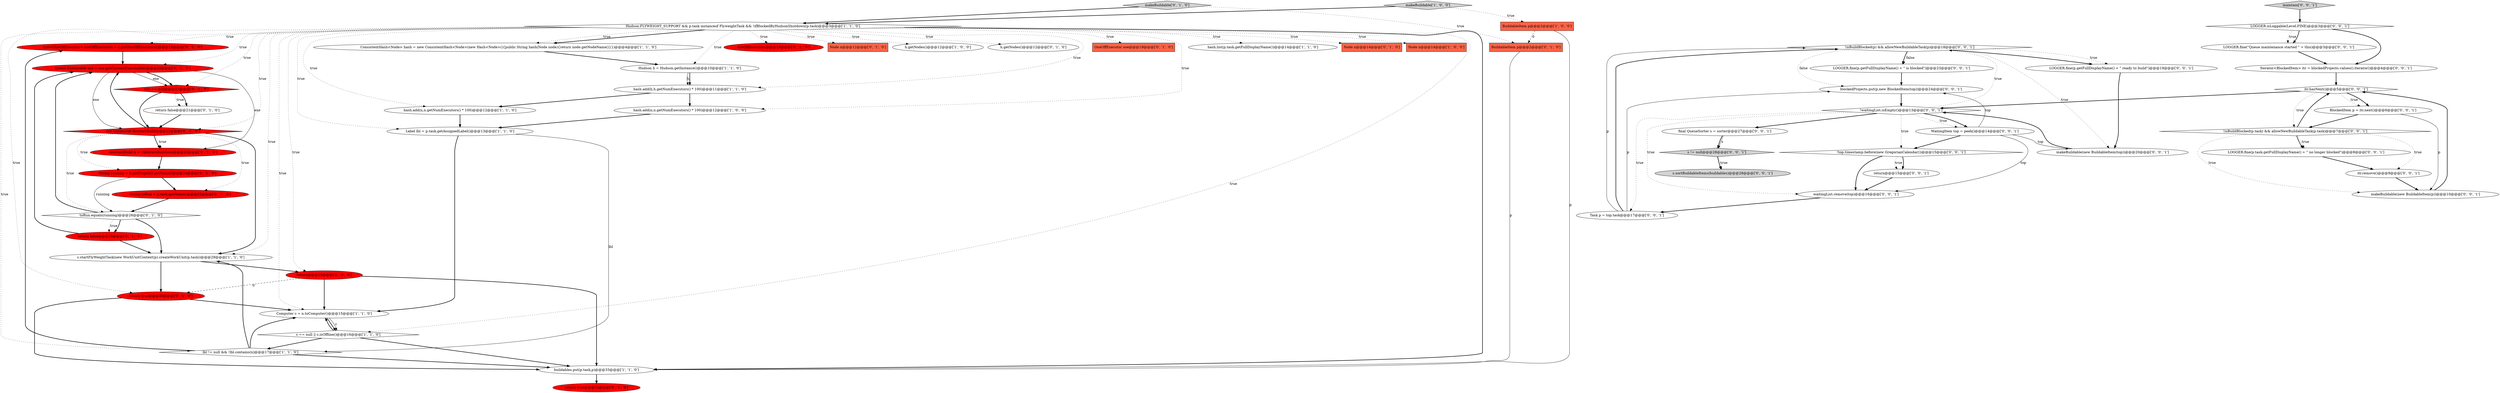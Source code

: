 digraph {
25 [style = filled, label = "List<OneOffExecutor> oneOffExecutors = c.getOneOffExecutors()@@@18@@@['0', '1', '0']", fillcolor = red, shape = ellipse image = "AAA1AAABBB2BBB"];
38 [style = filled, label = "!isBuildBlocked(p) && allowNewBuildableTask(p)@@@18@@@['0', '0', '1']", fillcolor = white, shape = diamond image = "AAA0AAABBB3BBB"];
53 [style = filled, label = "return@@@15@@@['0', '0', '1']", fillcolor = white, shape = ellipse image = "AAA0AAABBB3BBB"];
9 [style = filled, label = "BuildableItem p@@@2@@@['1', '0', '0']", fillcolor = tomato, shape = box image = "AAA1AAABBB1BBB"];
59 [style = filled, label = "itr.hasNext()@@@5@@@['0', '0', '1']", fillcolor = white, shape = diamond image = "AAA0AAABBB3BBB"];
58 [style = filled, label = "Task p = top.task@@@17@@@['0', '0', '1']", fillcolor = white, shape = ellipse image = "AAA0AAABBB3BBB"];
3 [style = filled, label = "makeBuildable['1', '0', '0']", fillcolor = lightgray, shape = diamond image = "AAA0AAABBB1BBB"];
30 [style = filled, label = "OneOffExecutor ooe@@@19@@@['0', '1', '0']", fillcolor = tomato, shape = box image = "AAA0AAABBB2BBB"];
37 [style = filled, label = "LOGGER.isLoggable(Level.FINE)@@@3@@@['0', '0', '1']", fillcolor = white, shape = diamond image = "AAA0AAABBB3BBB"];
24 [style = filled, label = "makeBuildable['0', '1', '0']", fillcolor = lightgray, shape = diamond image = "AAA0AAABBB2BBB"];
4 [style = filled, label = "buildables.put(p.task,p)@@@33@@@['1', '1', '0']", fillcolor = white, shape = ellipse image = "AAA0AAABBB1BBB"];
44 [style = filled, label = "LOGGER.fine(p.task.getFullDisplayName() + \" no longer blocked\")@@@8@@@['0', '0', '1']", fillcolor = white, shape = ellipse image = "AAA0AAABBB3BBB"];
28 [style = filled, label = "String toRun = p.task.getName()@@@25@@@['0', '1', '0']", fillcolor = red, shape = ellipse image = "AAA1AAABBB2BBB"];
19 [style = filled, label = "BuildableItem p@@@2@@@['0', '1', '0']", fillcolor = tomato, shape = box image = "AAA1AAABBB2BBB"];
2 [style = filled, label = "hash.list(p.task.getFullDisplayName())@@@14@@@['1', '1', '0']", fillcolor = white, shape = ellipse image = "AAA0AAABBB1BBB"];
39 [style = filled, label = "makeBuildable(new BuildableItem(p))@@@10@@@['0', '0', '1']", fillcolor = white, shape = ellipse image = "AAA0AAABBB3BBB"];
35 [style = filled, label = "exe == null@@@21@@@['0', '1', '0']", fillcolor = red, shape = diamond image = "AAA1AAABBB2BBB"];
23 [style = filled, label = "Node n@@@14@@@['0', '1', '0']", fillcolor = tomato, shape = box image = "AAA0AAABBB2BBB"];
1 [style = filled, label = "Node n@@@14@@@['1', '0', '0']", fillcolor = tomato, shape = box image = "AAA0AAABBB1BBB"];
8 [style = filled, label = "hash.add(n,n.getNumExecutors() * 100)@@@12@@@['1', '0', '0']", fillcolor = white, shape = ellipse image = "AAA0AAABBB1BBB"];
15 [style = filled, label = "Computer c = n.toComputer()@@@15@@@['1', '1', '0']", fillcolor = white, shape = ellipse image = "AAA0AAABBB1BBB"];
50 [style = filled, label = "maintain['0', '0', '1']", fillcolor = lightgray, shape = diamond image = "AAA0AAABBB3BBB"];
47 [style = filled, label = "itr.remove()@@@9@@@['0', '0', '1']", fillcolor = white, shape = ellipse image = "AAA0AAABBB3BBB"];
17 [style = filled, label = "c == null || c.isOffline()@@@16@@@['1', '1', '0']", fillcolor = white, shape = diamond image = "AAA0AAABBB1BBB"];
10 [style = filled, label = "lbl != null && !lbl.contains(n)@@@17@@@['1', '1', '0']", fillcolor = white, shape = diamond image = "AAA0AAABBB1BBB"];
51 [style = filled, label = "Iterator<BlockedItem> itr = blockedProjects.values().iterator()@@@4@@@['0', '0', '1']", fillcolor = white, shape = ellipse image = "AAA0AAABBB3BBB"];
33 [style = filled, label = "return true@@@34@@@['0', '1', '0']", fillcolor = red, shape = ellipse image = "AAA1AAABBB2BBB"];
42 [style = filled, label = "blockedProjects.put(p,new BlockedItem(top))@@@24@@@['0', '0', '1']", fillcolor = white, shape = ellipse image = "AAA0AAABBB3BBB"];
43 [style = filled, label = "s != null@@@28@@@['0', '0', '1']", fillcolor = lightgray, shape = diamond image = "AAA0AAABBB3BBB"];
31 [style = filled, label = "return true@@@30@@@['0', '1', '0']", fillcolor = red, shape = ellipse image = "AAA1AAABBB2BBB"];
21 [style = filled, label = "Queue.Executable exe = ooe.getCurrentExecutable()@@@20@@@['0', '1', '0']", fillcolor = red, shape = ellipse image = "AAA1AAABBB2BBB"];
16 [style = filled, label = "return@@@19@@@['1', '0', '0']", fillcolor = red, shape = ellipse image = "AAA1AAABBB1BBB"];
6 [style = filled, label = "Label lbl = p.task.getAssignedLabel()@@@13@@@['1', '1', '0']", fillcolor = white, shape = ellipse image = "AAA0AAABBB1BBB"];
57 [style = filled, label = "!waitingList.isEmpty()@@@13@@@['0', '0', '1']", fillcolor = white, shape = diamond image = "AAA0AAABBB3BBB"];
45 [style = filled, label = "s.sortBuildableItems(buildables)@@@28@@@['0', '0', '1']", fillcolor = lightgray, shape = ellipse image = "AAA0AAABBB3BBB"];
29 [style = filled, label = "exe instanceof AbstractBuild@@@22@@@['0', '1', '0']", fillcolor = red, shape = diamond image = "AAA1AAABBB2BBB"];
5 [style = filled, label = "hash.add(h,h.getNumExecutors() * 100)@@@11@@@['1', '1', '0']", fillcolor = white, shape = ellipse image = "AAA0AAABBB1BBB"];
40 [style = filled, label = "LOGGER.fine(p.getFullDisplayName() + \" is blocked\")@@@23@@@['0', '0', '1']", fillcolor = white, shape = ellipse image = "AAA0AAABBB3BBB"];
46 [style = filled, label = "LOGGER.fine(\"Queue maintenance started \" + this)@@@3@@@['0', '0', '1']", fillcolor = white, shape = ellipse image = "AAA0AAABBB3BBB"];
0 [style = filled, label = "c.startFlyWeightTask(new WorkUnitContext(p).createWorkUnit(p.task))@@@29@@@['1', '1', '0']", fillcolor = white, shape = ellipse image = "AAA0AAABBB1BBB"];
14 [style = filled, label = "Hudson h = Hudson.getInstance()@@@10@@@['1', '1', '0']", fillcolor = white, shape = ellipse image = "AAA0AAABBB1BBB"];
20 [style = filled, label = "return false@@@21@@@['0', '1', '0']", fillcolor = white, shape = ellipse image = "AAA0AAABBB2BBB"];
34 [style = filled, label = "oneOffExecutors@@@19@@@['0', '1', '0']", fillcolor = red, shape = ellipse image = "AAA1AAABBB2BBB"];
41 [style = filled, label = "!top.timestamp.before(new GregorianCalendar())@@@15@@@['0', '0', '1']", fillcolor = white, shape = diamond image = "AAA0AAABBB3BBB"];
48 [style = filled, label = "waitingList.remove(top)@@@16@@@['0', '0', '1']", fillcolor = white, shape = ellipse image = "AAA0AAABBB3BBB"];
60 [style = filled, label = "makeBuildable(new BuildableItem(top))@@@20@@@['0', '0', '1']", fillcolor = white, shape = ellipse image = "AAA0AAABBB3BBB"];
52 [style = filled, label = "!isBuildBlocked(p.task) && allowNewBuildableTask(p.task)@@@7@@@['0', '0', '1']", fillcolor = white, shape = diamond image = "AAA0AAABBB3BBB"];
56 [style = filled, label = "WaitingItem top = peek()@@@14@@@['0', '0', '1']", fillcolor = white, shape = ellipse image = "AAA0AAABBB3BBB"];
55 [style = filled, label = "BlockedItem p = itr.next()@@@6@@@['0', '0', '1']", fillcolor = white, shape = ellipse image = "AAA0AAABBB3BBB"];
26 [style = filled, label = "toRun.equals(running)@@@26@@@['0', '1', '0']", fillcolor = white, shape = diamond image = "AAA0AAABBB2BBB"];
18 [style = filled, label = "String running = b.getProject().getName()@@@24@@@['0', '1', '0']", fillcolor = red, shape = ellipse image = "AAA1AAABBB2BBB"];
22 [style = filled, label = "Node n@@@12@@@['0', '1', '0']", fillcolor = tomato, shape = box image = "AAA0AAABBB2BBB"];
11 [style = filled, label = "h.getNodes()@@@12@@@['1', '0', '0']", fillcolor = white, shape = ellipse image = "AAA0AAABBB1BBB"];
27 [style = filled, label = "h.getNodes()@@@12@@@['0', '1', '0']", fillcolor = white, shape = ellipse image = "AAA0AAABBB2BBB"];
49 [style = filled, label = "final QueueSorter s = sorter@@@27@@@['0', '0', '1']", fillcolor = white, shape = ellipse image = "AAA0AAABBB3BBB"];
54 [style = filled, label = "LOGGER.fine(p.getFullDisplayName() + \" ready to build\")@@@19@@@['0', '0', '1']", fillcolor = white, shape = ellipse image = "AAA0AAABBB3BBB"];
7 [style = filled, label = "ConsistentHash<Node> hash = new ConsistentHash<Node>(new Hash<Node>(){public String hash(Node node){return node.getNodeName()}})@@@4@@@['1', '1', '0']", fillcolor = white, shape = ellipse image = "AAA0AAABBB1BBB"];
13 [style = filled, label = "hash.add(n,n.getNumExecutors() * 100)@@@12@@@['1', '1', '0']", fillcolor = white, shape = ellipse image = "AAA0AAABBB1BBB"];
36 [style = filled, label = "return false@@@26@@@['0', '1', '0']", fillcolor = red, shape = ellipse image = "AAA1AAABBB2BBB"];
12 [style = filled, label = "Hudson.FLYWEIGHT_SUPPORT && p.task instanceof FlyweightTask && !ifBlockedByHudsonShutdown(p.task)@@@3@@@['1', '1', '0']", fillcolor = white, shape = diamond image = "AAA0AAABBB1BBB"];
32 [style = filled, label = "AbstractBuild b = (AbstractBuild)exe@@@23@@@['0', '1', '0']", fillcolor = red, shape = ellipse image = "AAA1AAABBB2BBB"];
35->20 [style = dotted, label="true"];
52->44 [style = bold, label=""];
21->32 [style = solid, label="exe"];
16->31 [style = dashed, label="0"];
21->29 [style = solid, label="exe"];
12->8 [style = dotted, label="true"];
39->59 [style = bold, label=""];
59->55 [style = dotted, label="true"];
56->41 [style = bold, label=""];
29->0 [style = bold, label=""];
9->4 [style = solid, label="p"];
12->15 [style = dotted, label="true"];
59->57 [style = bold, label=""];
56->42 [style = solid, label="top"];
8->6 [style = bold, label=""];
52->59 [style = bold, label=""];
52->44 [style = dotted, label="true"];
29->26 [style = dotted, label="true"];
21->35 [style = solid, label="exe"];
12->21 [style = dotted, label="true"];
12->7 [style = bold, label=""];
12->35 [style = dotted, label="true"];
57->38 [style = dotted, label="true"];
7->14 [style = bold, label=""];
9->19 [style = dashed, label="0"];
46->51 [style = bold, label=""];
41->48 [style = bold, label=""];
58->38 [style = solid, label="p"];
15->17 [style = bold, label=""];
36->0 [style = bold, label=""];
59->52 [style = dotted, label="true"];
49->43 [style = solid, label="s"];
57->48 [style = dotted, label="true"];
38->42 [style = dotted, label="false"];
6->10 [style = solid, label="lbl"];
57->41 [style = dotted, label="true"];
32->18 [style = bold, label=""];
21->35 [style = bold, label=""];
58->42 [style = solid, label="p"];
44->47 [style = bold, label=""];
26->36 [style = dotted, label="true"];
25->21 [style = bold, label=""];
12->34 [style = dotted, label="true"];
53->48 [style = bold, label=""];
12->17 [style = dotted, label="true"];
29->18 [style = dotted, label="true"];
12->31 [style = dotted, label="true"];
12->23 [style = dotted, label="true"];
35->20 [style = bold, label=""];
54->60 [style = bold, label=""];
50->37 [style = bold, label=""];
12->2 [style = dotted, label="true"];
31->4 [style = bold, label=""];
47->39 [style = bold, label=""];
56->48 [style = solid, label="top"];
18->28 [style = bold, label=""];
43->45 [style = bold, label=""];
37->46 [style = dotted, label="true"];
12->11 [style = dotted, label="true"];
41->53 [style = bold, label=""];
12->27 [style = dotted, label="true"];
26->0 [style = bold, label=""];
12->22 [style = dotted, label="true"];
60->57 [style = bold, label=""];
38->40 [style = dotted, label="false"];
37->46 [style = bold, label=""];
12->10 [style = dotted, label="true"];
41->53 [style = dotted, label="true"];
12->6 [style = dotted, label="true"];
10->25 [style = bold, label=""];
29->32 [style = bold, label=""];
10->0 [style = bold, label=""];
14->5 [style = solid, label="h"];
17->15 [style = bold, label=""];
12->0 [style = dotted, label="true"];
59->55 [style = bold, label=""];
24->19 [style = dotted, label="true"];
12->7 [style = dotted, label="true"];
19->4 [style = solid, label="p"];
12->25 [style = dotted, label="true"];
29->32 [style = dotted, label="true"];
0->31 [style = bold, label=""];
38->54 [style = dotted, label="true"];
17->10 [style = bold, label=""];
52->39 [style = dotted, label="true"];
0->16 [style = bold, label=""];
24->12 [style = bold, label=""];
48->58 [style = bold, label=""];
35->29 [style = bold, label=""];
38->54 [style = bold, label=""];
38->60 [style = dotted, label="true"];
28->26 [style = bold, label=""];
3->9 [style = dotted, label="true"];
3->12 [style = bold, label=""];
4->33 [style = bold, label=""];
15->17 [style = solid, label="c"];
29->21 [style = bold, label=""];
6->15 [style = bold, label=""];
26->21 [style = bold, label=""];
57->58 [style = dotted, label="true"];
58->38 [style = bold, label=""];
12->13 [style = dotted, label="true"];
29->28 [style = dotted, label="true"];
42->57 [style = bold, label=""];
5->13 [style = bold, label=""];
56->60 [style = solid, label="top"];
52->47 [style = dotted, label="true"];
16->4 [style = bold, label=""];
13->6 [style = bold, label=""];
55->52 [style = bold, label=""];
38->40 [style = bold, label=""];
17->4 [style = bold, label=""];
14->5 [style = bold, label=""];
16->15 [style = bold, label=""];
5->8 [style = bold, label=""];
10->15 [style = bold, label=""];
12->29 [style = dotted, label="true"];
20->29 [style = bold, label=""];
37->51 [style = bold, label=""];
26->36 [style = bold, label=""];
12->1 [style = dotted, label="true"];
55->39 [style = solid, label="p"];
18->26 [style = solid, label="running"];
31->15 [style = bold, label=""];
49->43 [style = bold, label=""];
12->30 [style = dotted, label="true"];
51->59 [style = bold, label=""];
57->56 [style = bold, label=""];
36->21 [style = bold, label=""];
12->14 [style = dotted, label="true"];
12->16 [style = dotted, label="true"];
12->4 [style = bold, label=""];
12->5 [style = dotted, label="true"];
43->45 [style = dotted, label="true"];
10->4 [style = bold, label=""];
57->49 [style = bold, label=""];
40->42 [style = bold, label=""];
57->56 [style = dotted, label="true"];
}
